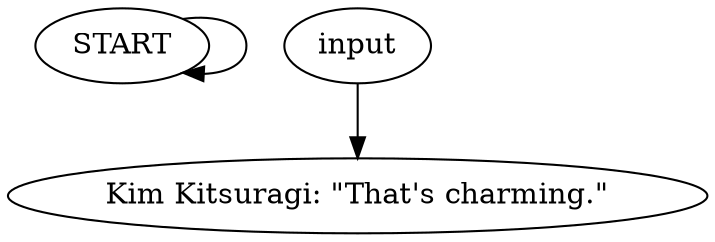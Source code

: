 # YARD / KIM SHACK barks
# IF we ever get Kim Barks working, whoop-dee-doy!
# ==================================================
digraph G {
	  0 [label="START"];
	  1 [label="input"];
	  2 [label="Kim Kitsuragi: \"That's charming.\""];
	  0 -> 0
	  1 -> 2
}

